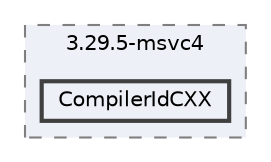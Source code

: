 digraph "Build/CMakeFiles/3.29.5-msvc4/CompilerIdCXX"
{
 // LATEX_PDF_SIZE
  bgcolor="transparent";
  edge [fontname=Helvetica,fontsize=10,labelfontname=Helvetica,labelfontsize=10];
  node [fontname=Helvetica,fontsize=10,shape=box,height=0.2,width=0.4];
  compound=true
  subgraph clusterdir_35c1b200dca623da975e559ae066bf36 {
    graph [ bgcolor="#edf0f7", pencolor="grey50", label="3.29.5-msvc4", fontname=Helvetica,fontsize=10 style="filled,dashed", URL="dir_35c1b200dca623da975e559ae066bf36.html",tooltip=""]
  dir_f3ed106481ead556b5e9de636a20e9c6 [label="CompilerIdCXX", fillcolor="#edf0f7", color="grey25", style="filled,bold", URL="dir_f3ed106481ead556b5e9de636a20e9c6.html",tooltip=""];
  }
}
